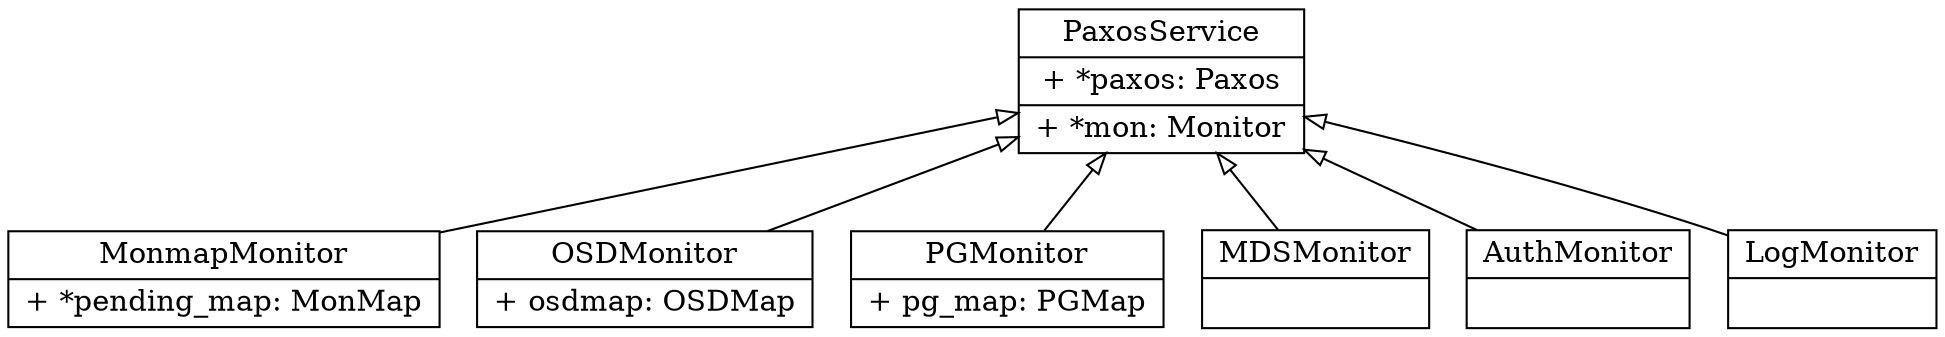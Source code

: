 digraph G {
    node[shape=record]
    edge[dir=back, arrowtail=empty]

    base[label="{PaxosService|+ *paxos: Paxos|+ *mon: Monitor\l}"]
    da[label="{MonmapMonitor|+ *pending_map: MonMap\l}"]
    db[label="{OSDMonitor|+ osdmap: OSDMap\l}"]
    dc[label="{PGMonitor|+ pg_map: PGMap\l}"]
    dd[label="{MDSMonitor|\l}"]
    de[label="{AuthMonitor|\l}"]
    df[label="{LogMonitor|\l}"]

	base->da
	base->db
	base->dc
	base->dd
	base->de
	base->df
}
